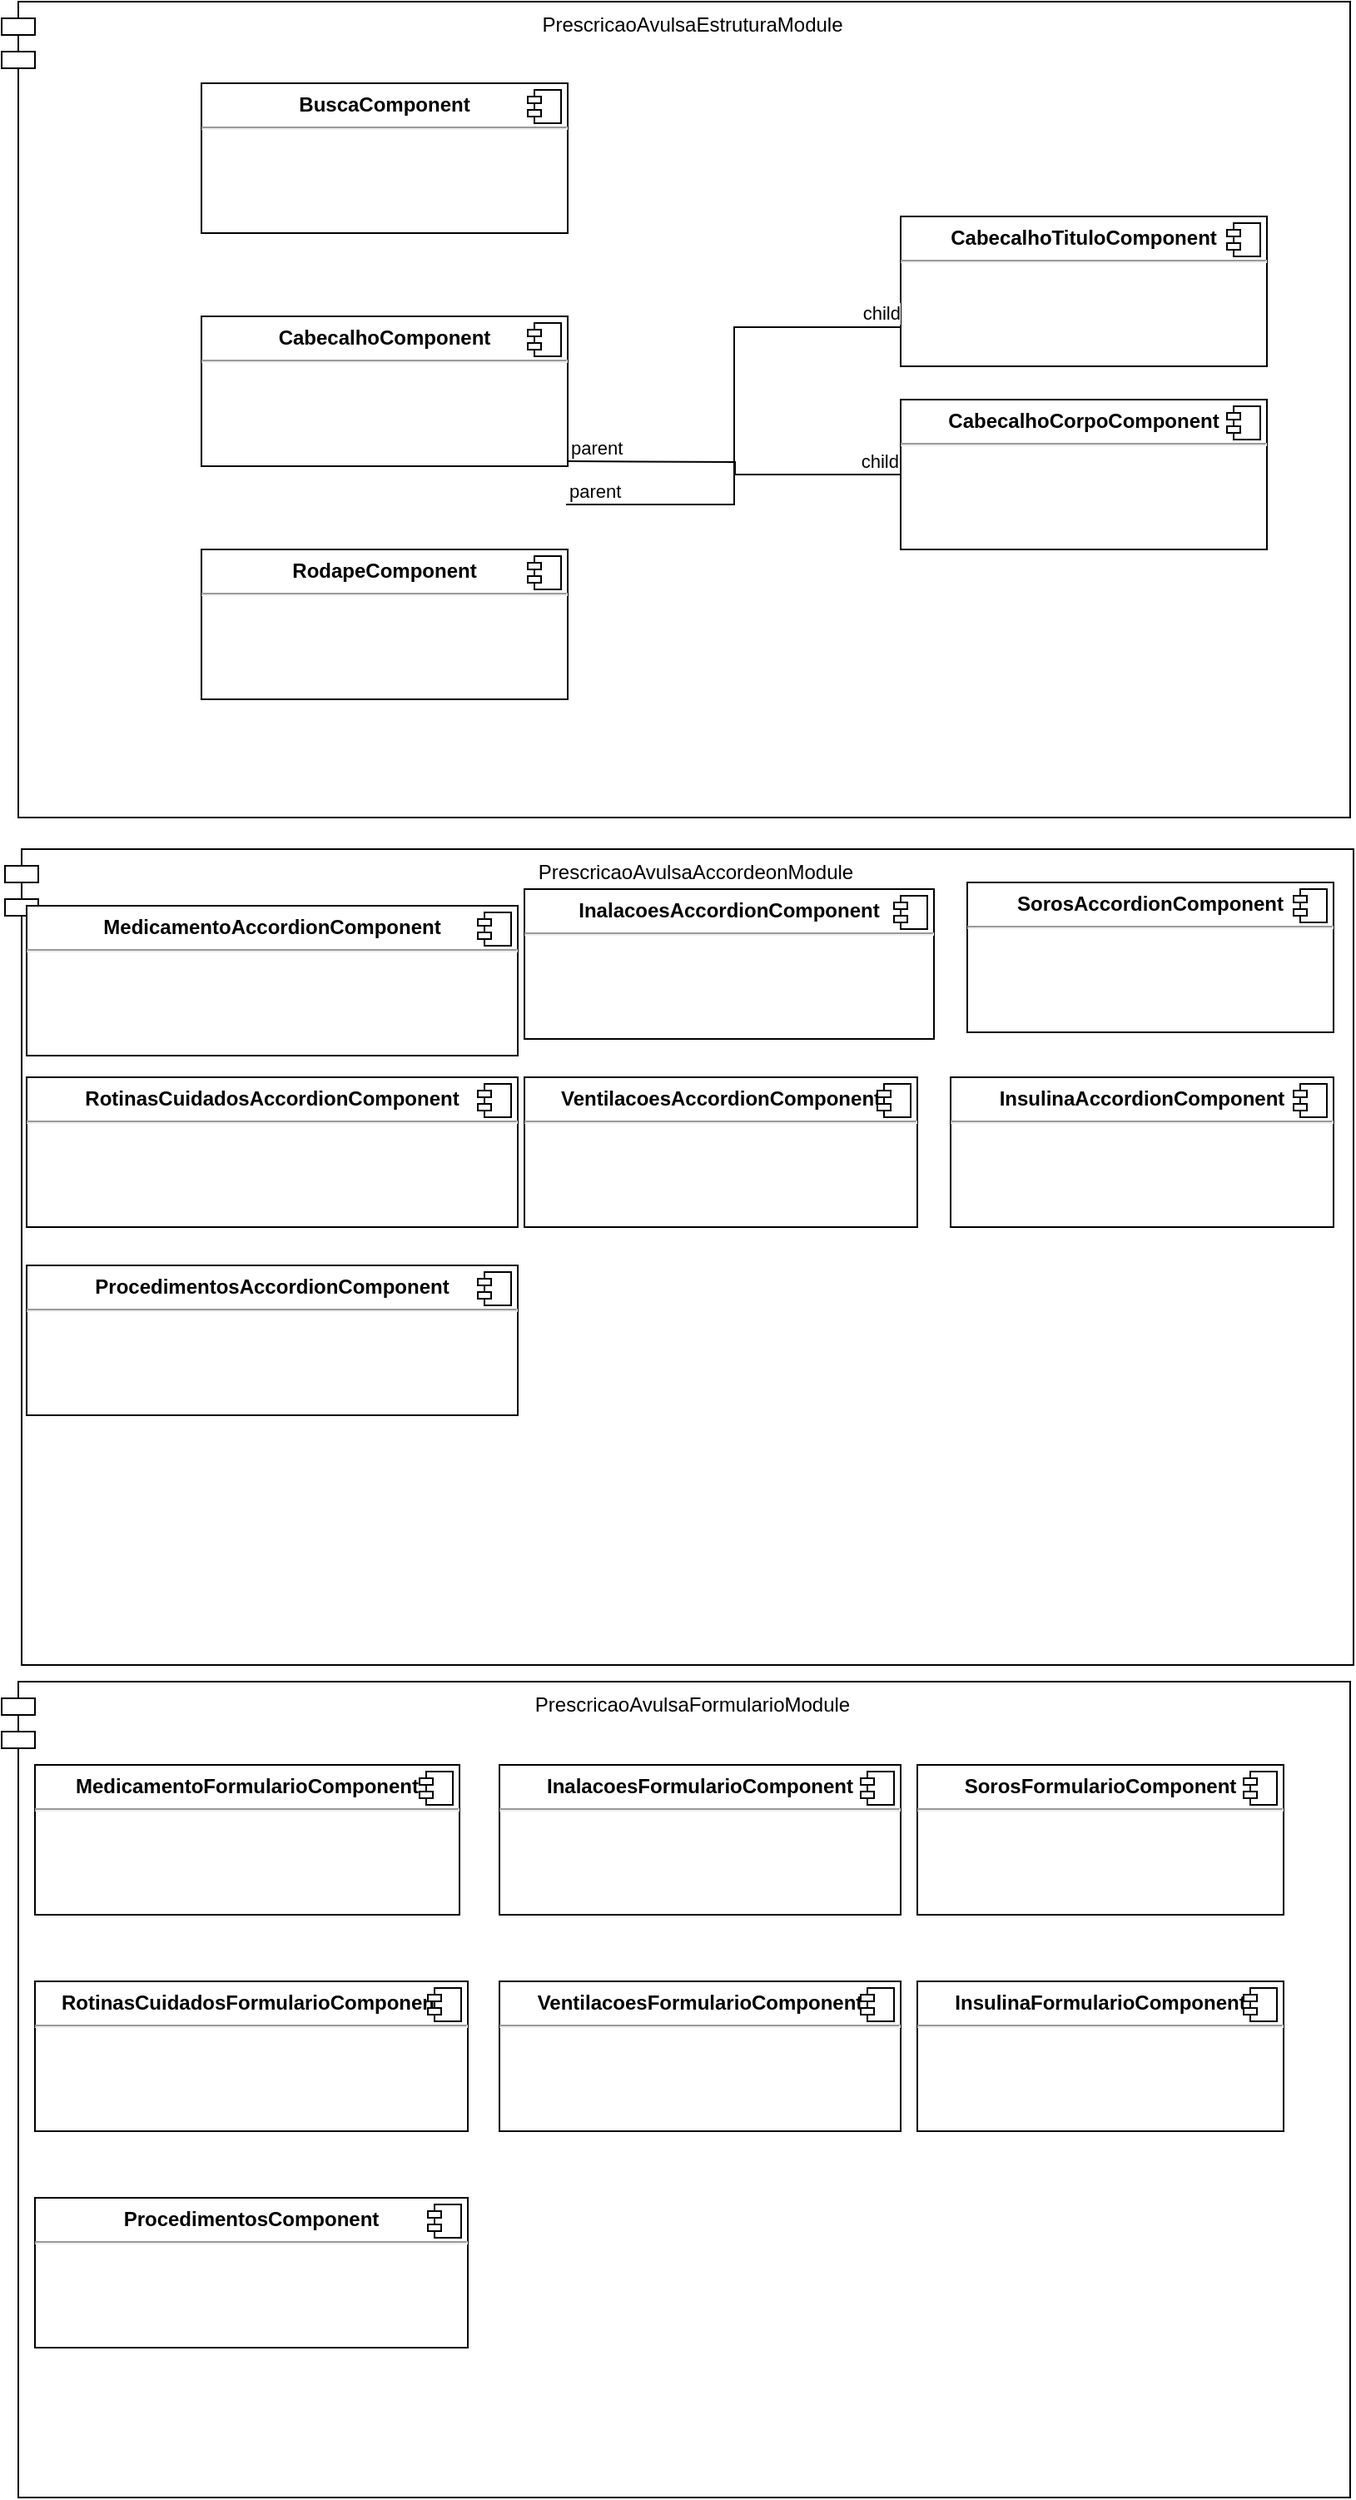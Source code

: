 <mxfile version="20.2.4" type="github"><diagram id="qlqrQ8tRjtu1ritACzjV" name="Página-1"><mxGraphModel dx="2181" dy="646" grid="1" gridSize="10" guides="1" tooltips="1" connect="1" arrows="1" fold="1" page="1" pageScale="1" pageWidth="827" pageHeight="1169" math="0" shadow="0"><root><mxCell id="0"/><mxCell id="1" parent="0"/><mxCell id="EhoqWdMSPW2L86Gc-47y-85" value="PrescricaoAvulsaAccordeonModule&#10;" style="shape=module;align=left;spacingLeft=20;align=center;verticalAlign=top;" vertex="1" parent="1"><mxGeometry x="-8" y="630" width="810" height="490" as="geometry"/></mxCell><mxCell id="EhoqWdMSPW2L86Gc-47y-18" value="PrescricaoAvulsaEstruturaModule" style="shape=module;align=left;spacingLeft=20;align=center;verticalAlign=top;" vertex="1" parent="1"><mxGeometry x="-10" y="121" width="810" height="490" as="geometry"/></mxCell><mxCell id="EhoqWdMSPW2L86Gc-47y-19" value="&lt;p style=&quot;margin:0px;margin-top:6px;text-align:center;&quot;&gt;&lt;b&gt;BuscaComponent&lt;/b&gt;&lt;/p&gt;&lt;hr&gt;&lt;p style=&quot;margin:0px;margin-left:8px;&quot;&gt;&lt;br&gt;&lt;/p&gt;" style="align=left;overflow=fill;html=1;dropTarget=0;" vertex="1" parent="1"><mxGeometry x="110" y="170" width="220" height="90" as="geometry"/></mxCell><mxCell id="EhoqWdMSPW2L86Gc-47y-20" value="" style="shape=component;jettyWidth=8;jettyHeight=4;" vertex="1" parent="EhoqWdMSPW2L86Gc-47y-19"><mxGeometry x="1" width="20" height="20" relative="1" as="geometry"><mxPoint x="-24" y="4" as="offset"/></mxGeometry></mxCell><mxCell id="EhoqWdMSPW2L86Gc-47y-21" value="&lt;p style=&quot;margin:0px;margin-top:6px;text-align:center;&quot;&gt;&lt;b&gt;RodapeComponent&lt;/b&gt;&lt;/p&gt;&lt;hr&gt;&lt;p style=&quot;margin:0px;margin-left:8px;&quot;&gt;&lt;br&gt;&lt;/p&gt;" style="align=left;overflow=fill;html=1;dropTarget=0;" vertex="1" parent="1"><mxGeometry x="110" y="450" width="220" height="90" as="geometry"/></mxCell><mxCell id="EhoqWdMSPW2L86Gc-47y-22" value="" style="shape=component;jettyWidth=8;jettyHeight=4;" vertex="1" parent="EhoqWdMSPW2L86Gc-47y-21"><mxGeometry x="1" width="20" height="20" relative="1" as="geometry"><mxPoint x="-24" y="4" as="offset"/></mxGeometry></mxCell><mxCell id="EhoqWdMSPW2L86Gc-47y-23" value="&lt;p style=&quot;margin:0px;margin-top:6px;text-align:center;&quot;&gt;&lt;b&gt;CabecalhoComponent&lt;/b&gt;&lt;/p&gt;&lt;hr&gt;&lt;p style=&quot;margin:0px;margin-left:8px;&quot;&gt;&lt;br&gt;&lt;/p&gt;" style="align=left;overflow=fill;html=1;dropTarget=0;" vertex="1" parent="1"><mxGeometry x="110" y="310" width="220" height="90" as="geometry"/></mxCell><mxCell id="EhoqWdMSPW2L86Gc-47y-24" value="" style="shape=component;jettyWidth=8;jettyHeight=4;" vertex="1" parent="EhoqWdMSPW2L86Gc-47y-23"><mxGeometry x="1" width="20" height="20" relative="1" as="geometry"><mxPoint x="-24" y="4" as="offset"/></mxGeometry></mxCell><mxCell id="EhoqWdMSPW2L86Gc-47y-25" value="&lt;p style=&quot;margin:0px;margin-top:6px;text-align:center;&quot;&gt;&lt;b&gt;CabecalhoTituloComponent&lt;/b&gt;&lt;/p&gt;&lt;hr&gt;&lt;p style=&quot;margin:0px;margin-left:8px;&quot;&gt;&lt;br&gt;&lt;/p&gt;" style="align=left;overflow=fill;html=1;dropTarget=0;" vertex="1" parent="1"><mxGeometry x="530" y="250" width="220" height="90" as="geometry"/></mxCell><mxCell id="EhoqWdMSPW2L86Gc-47y-26" value="" style="shape=component;jettyWidth=8;jettyHeight=4;" vertex="1" parent="EhoqWdMSPW2L86Gc-47y-25"><mxGeometry x="1" width="20" height="20" relative="1" as="geometry"><mxPoint x="-24" y="4" as="offset"/></mxGeometry></mxCell><mxCell id="EhoqWdMSPW2L86Gc-47y-27" value="&lt;p style=&quot;margin:0px;margin-top:6px;text-align:center;&quot;&gt;&lt;b&gt;CabecalhoCorpoComponent&lt;/b&gt;&lt;/p&gt;&lt;hr&gt;&lt;p style=&quot;margin:0px;margin-left:8px;&quot;&gt;&lt;br&gt;&lt;/p&gt;" style="align=left;overflow=fill;html=1;dropTarget=0;" vertex="1" parent="1"><mxGeometry x="530" y="360" width="220" height="90" as="geometry"/></mxCell><mxCell id="EhoqWdMSPW2L86Gc-47y-28" value="" style="shape=component;jettyWidth=8;jettyHeight=4;" vertex="1" parent="EhoqWdMSPW2L86Gc-47y-27"><mxGeometry x="1" width="20" height="20" relative="1" as="geometry"><mxPoint x="-24" y="4" as="offset"/></mxGeometry></mxCell><mxCell id="EhoqWdMSPW2L86Gc-47y-62" value="" style="endArrow=none;html=1;edgeStyle=orthogonalEdgeStyle;rounded=0;entryX=0;entryY=0.75;entryDx=0;entryDy=0;" edge="1" parent="1"><mxGeometry relative="1" as="geometry"><mxPoint x="329" y="423" as="sourcePoint"/><mxPoint x="530" y="316.5" as="targetPoint"/><Array as="points"><mxPoint x="430" y="423"/></Array></mxGeometry></mxCell><mxCell id="EhoqWdMSPW2L86Gc-47y-63" value="parent" style="edgeLabel;resizable=0;html=1;align=left;verticalAlign=bottom;" connectable="0" vertex="1" parent="EhoqWdMSPW2L86Gc-47y-62"><mxGeometry x="-1" relative="1" as="geometry"/></mxCell><mxCell id="EhoqWdMSPW2L86Gc-47y-64" value="child" style="edgeLabel;resizable=0;html=1;align=right;verticalAlign=bottom;" connectable="0" vertex="1" parent="EhoqWdMSPW2L86Gc-47y-62"><mxGeometry x="1" relative="1" as="geometry"/></mxCell><mxCell id="EhoqWdMSPW2L86Gc-47y-69" value="&lt;p style=&quot;margin:0px;margin-top:6px;text-align:center;&quot;&gt;&lt;b&gt;MedicamentoAccordionComponent&lt;/b&gt;&lt;/p&gt;&lt;hr&gt;&lt;p style=&quot;margin:0px;margin-left:8px;&quot;&gt;&lt;br&gt;&lt;/p&gt;" style="align=left;overflow=fill;html=1;dropTarget=0;" vertex="1" parent="1"><mxGeometry x="5" y="664" width="295" height="90" as="geometry"/></mxCell><mxCell id="EhoqWdMSPW2L86Gc-47y-70" value="" style="shape=component;jettyWidth=8;jettyHeight=4;" vertex="1" parent="EhoqWdMSPW2L86Gc-47y-69"><mxGeometry x="1" width="20" height="20" relative="1" as="geometry"><mxPoint x="-24" y="4" as="offset"/></mxGeometry></mxCell><mxCell id="EhoqWdMSPW2L86Gc-47y-71" value="&lt;p style=&quot;margin:0px;margin-top:6px;text-align:center;&quot;&gt;&lt;b&gt;InalacoesAccordionComponent&lt;/b&gt;&lt;/p&gt;&lt;hr&gt;&lt;p style=&quot;margin:0px;margin-left:8px;&quot;&gt;&lt;br&gt;&lt;/p&gt;" style="align=left;overflow=fill;html=1;dropTarget=0;" vertex="1" parent="1"><mxGeometry x="304" y="654" width="246" height="90" as="geometry"/></mxCell><mxCell id="EhoqWdMSPW2L86Gc-47y-72" value="" style="shape=component;jettyWidth=8;jettyHeight=4;" vertex="1" parent="EhoqWdMSPW2L86Gc-47y-71"><mxGeometry x="1" width="20" height="20" relative="1" as="geometry"><mxPoint x="-24" y="4" as="offset"/></mxGeometry></mxCell><mxCell id="EhoqWdMSPW2L86Gc-47y-73" value="&lt;p style=&quot;margin:0px;margin-top:6px;text-align:center;&quot;&gt;&lt;b&gt;SorosAccordionComponent&lt;/b&gt;&lt;/p&gt;&lt;hr&gt;&lt;p style=&quot;margin:0px;margin-left:8px;&quot;&gt;&lt;br&gt;&lt;/p&gt;" style="align=left;overflow=fill;html=1;dropTarget=0;" vertex="1" parent="1"><mxGeometry x="570" y="650" width="220" height="90" as="geometry"/></mxCell><mxCell id="EhoqWdMSPW2L86Gc-47y-74" value="" style="shape=component;jettyWidth=8;jettyHeight=4;" vertex="1" parent="EhoqWdMSPW2L86Gc-47y-73"><mxGeometry x="1" width="20" height="20" relative="1" as="geometry"><mxPoint x="-24" y="4" as="offset"/></mxGeometry></mxCell><mxCell id="EhoqWdMSPW2L86Gc-47y-75" value="&lt;p style=&quot;margin:0px;margin-top:6px;text-align:center;&quot;&gt;&lt;b&gt;RotinasCuidadosAccordionComponent&lt;/b&gt;&lt;/p&gt;&lt;hr&gt;&lt;p style=&quot;margin:0px;margin-left:8px;&quot;&gt;&lt;br&gt;&lt;/p&gt;" style="align=left;overflow=fill;html=1;dropTarget=0;" vertex="1" parent="1"><mxGeometry x="5" y="767" width="295" height="90" as="geometry"/></mxCell><mxCell id="EhoqWdMSPW2L86Gc-47y-76" value="" style="shape=component;jettyWidth=8;jettyHeight=4;" vertex="1" parent="EhoqWdMSPW2L86Gc-47y-75"><mxGeometry x="1" width="20" height="20" relative="1" as="geometry"><mxPoint x="-24" y="4" as="offset"/></mxGeometry></mxCell><mxCell id="EhoqWdMSPW2L86Gc-47y-77" value="&lt;p style=&quot;margin:0px;margin-top:6px;text-align:center;&quot;&gt;&lt;b&gt;VentilacoesAccordionComponent&lt;/b&gt;&lt;/p&gt;&lt;hr&gt;&lt;p style=&quot;margin:0px;margin-left:8px;&quot;&gt;&lt;br&gt;&lt;/p&gt;" style="align=left;overflow=fill;html=1;dropTarget=0;" vertex="1" parent="1"><mxGeometry x="304" y="767" width="236" height="90" as="geometry"/></mxCell><mxCell id="EhoqWdMSPW2L86Gc-47y-78" value="" style="shape=component;jettyWidth=8;jettyHeight=4;" vertex="1" parent="EhoqWdMSPW2L86Gc-47y-77"><mxGeometry x="1" width="20" height="20" relative="1" as="geometry"><mxPoint x="-24" y="4" as="offset"/></mxGeometry></mxCell><mxCell id="EhoqWdMSPW2L86Gc-47y-79" value="&lt;p style=&quot;margin:0px;margin-top:6px;text-align:center;&quot;&gt;&lt;b&gt;InsulinaAccordionComponent&lt;/b&gt;&lt;/p&gt;&lt;hr&gt;&lt;p style=&quot;margin:0px;margin-left:8px;&quot;&gt;&lt;br&gt;&lt;/p&gt;" style="align=left;overflow=fill;html=1;dropTarget=0;" vertex="1" parent="1"><mxGeometry x="560" y="767" width="230" height="90" as="geometry"/></mxCell><mxCell id="EhoqWdMSPW2L86Gc-47y-80" value="" style="shape=component;jettyWidth=8;jettyHeight=4;" vertex="1" parent="EhoqWdMSPW2L86Gc-47y-79"><mxGeometry x="1" width="20" height="20" relative="1" as="geometry"><mxPoint x="-24" y="4" as="offset"/></mxGeometry></mxCell><mxCell id="EhoqWdMSPW2L86Gc-47y-81" value="&lt;p style=&quot;margin:0px;margin-top:6px;text-align:center;&quot;&gt;&lt;b&gt;ProcedimentosAccordionComponent&lt;/b&gt;&lt;/p&gt;&lt;hr&gt;&lt;p style=&quot;margin:0px;margin-left:8px;&quot;&gt;&lt;br&gt;&lt;/p&gt;" style="align=left;overflow=fill;html=1;dropTarget=0;" vertex="1" parent="1"><mxGeometry x="5" y="880" width="295" height="90" as="geometry"/></mxCell><mxCell id="EhoqWdMSPW2L86Gc-47y-82" value="" style="shape=component;jettyWidth=8;jettyHeight=4;" vertex="1" parent="EhoqWdMSPW2L86Gc-47y-81"><mxGeometry x="1" width="20" height="20" relative="1" as="geometry"><mxPoint x="-24" y="4" as="offset"/></mxGeometry></mxCell><mxCell id="EhoqWdMSPW2L86Gc-47y-87" value="PrescricaoAvulsaFormularioModule" style="shape=module;align=left;spacingLeft=20;align=center;verticalAlign=top;" vertex="1" parent="1"><mxGeometry x="-10" y="1130" width="810" height="490" as="geometry"/></mxCell><mxCell id="EhoqWdMSPW2L86Gc-47y-102" value="&lt;p style=&quot;margin:0px;margin-top:6px;text-align:center;&quot;&gt;&lt;b&gt;MedicamentoFormularioComponent&lt;/b&gt;&lt;/p&gt;&lt;hr&gt;&lt;p style=&quot;margin:0px;margin-left:8px;&quot;&gt;&lt;br&gt;&lt;/p&gt;" style="align=left;overflow=fill;html=1;dropTarget=0;" vertex="1" parent="1"><mxGeometry x="10" y="1180" width="255" height="90" as="geometry"/></mxCell><mxCell id="EhoqWdMSPW2L86Gc-47y-103" value="" style="shape=component;jettyWidth=8;jettyHeight=4;" vertex="1" parent="EhoqWdMSPW2L86Gc-47y-102"><mxGeometry x="1" width="20" height="20" relative="1" as="geometry"><mxPoint x="-24" y="4" as="offset"/></mxGeometry></mxCell><mxCell id="EhoqWdMSPW2L86Gc-47y-104" value="&lt;p style=&quot;margin:0px;margin-top:6px;text-align:center;&quot;&gt;&lt;b&gt;InalacoesFormularioComponent&lt;/b&gt;&lt;/p&gt;&lt;hr&gt;&lt;p style=&quot;margin:0px;margin-left:8px;&quot;&gt;&lt;br&gt;&lt;/p&gt;" style="align=left;overflow=fill;html=1;dropTarget=0;" vertex="1" parent="1"><mxGeometry x="289" y="1180" width="241" height="90" as="geometry"/></mxCell><mxCell id="EhoqWdMSPW2L86Gc-47y-105" value="" style="shape=component;jettyWidth=8;jettyHeight=4;" vertex="1" parent="EhoqWdMSPW2L86Gc-47y-104"><mxGeometry x="1" width="20" height="20" relative="1" as="geometry"><mxPoint x="-24" y="4" as="offset"/></mxGeometry></mxCell><mxCell id="EhoqWdMSPW2L86Gc-47y-106" value="&lt;p style=&quot;margin:0px;margin-top:6px;text-align:center;&quot;&gt;&lt;b&gt;SorosFormularioComponent&lt;/b&gt;&lt;/p&gt;&lt;hr&gt;&lt;p style=&quot;margin:0px;margin-left:8px;&quot;&gt;&lt;br&gt;&lt;/p&gt;" style="align=left;overflow=fill;html=1;dropTarget=0;" vertex="1" parent="1"><mxGeometry x="540" y="1180" width="220" height="90" as="geometry"/></mxCell><mxCell id="EhoqWdMSPW2L86Gc-47y-107" value="" style="shape=component;jettyWidth=8;jettyHeight=4;" vertex="1" parent="EhoqWdMSPW2L86Gc-47y-106"><mxGeometry x="1" width="20" height="20" relative="1" as="geometry"><mxPoint x="-24" y="4" as="offset"/></mxGeometry></mxCell><mxCell id="EhoqWdMSPW2L86Gc-47y-108" value="&lt;p style=&quot;margin:0px;margin-top:6px;text-align:center;&quot;&gt;&lt;b&gt;RotinasCuidadosFormularioComponent&lt;/b&gt;&lt;/p&gt;&lt;hr&gt;&lt;p style=&quot;margin:0px;margin-left:8px;&quot;&gt;&lt;br&gt;&lt;/p&gt;" style="align=left;overflow=fill;html=1;dropTarget=0;" vertex="1" parent="1"><mxGeometry x="10" y="1310" width="260" height="90" as="geometry"/></mxCell><mxCell id="EhoqWdMSPW2L86Gc-47y-109" value="" style="shape=component;jettyWidth=8;jettyHeight=4;" vertex="1" parent="EhoqWdMSPW2L86Gc-47y-108"><mxGeometry x="1" width="20" height="20" relative="1" as="geometry"><mxPoint x="-24" y="4" as="offset"/></mxGeometry></mxCell><mxCell id="EhoqWdMSPW2L86Gc-47y-110" value="&lt;p style=&quot;margin:0px;margin-top:6px;text-align:center;&quot;&gt;&lt;b&gt;VentilacoesFormularioComponent&lt;/b&gt;&lt;/p&gt;&lt;hr&gt;&lt;p style=&quot;margin:0px;margin-left:8px;&quot;&gt;&lt;br&gt;&lt;/p&gt;" style="align=left;overflow=fill;html=1;dropTarget=0;" vertex="1" parent="1"><mxGeometry x="289" y="1310" width="241" height="90" as="geometry"/></mxCell><mxCell id="EhoqWdMSPW2L86Gc-47y-111" value="" style="shape=component;jettyWidth=8;jettyHeight=4;" vertex="1" parent="EhoqWdMSPW2L86Gc-47y-110"><mxGeometry x="1" width="20" height="20" relative="1" as="geometry"><mxPoint x="-24" y="4" as="offset"/></mxGeometry></mxCell><mxCell id="EhoqWdMSPW2L86Gc-47y-112" value="&lt;p style=&quot;margin:0px;margin-top:6px;text-align:center;&quot;&gt;&lt;b&gt;InsulinaFormularioComponent&lt;/b&gt;&lt;/p&gt;&lt;hr&gt;&lt;p style=&quot;margin:0px;margin-left:8px;&quot;&gt;&lt;br&gt;&lt;/p&gt;" style="align=left;overflow=fill;html=1;dropTarget=0;" vertex="1" parent="1"><mxGeometry x="540" y="1310" width="220" height="90" as="geometry"/></mxCell><mxCell id="EhoqWdMSPW2L86Gc-47y-113" value="" style="shape=component;jettyWidth=8;jettyHeight=4;" vertex="1" parent="EhoqWdMSPW2L86Gc-47y-112"><mxGeometry x="1" width="20" height="20" relative="1" as="geometry"><mxPoint x="-24" y="4" as="offset"/></mxGeometry></mxCell><mxCell id="EhoqWdMSPW2L86Gc-47y-114" value="&lt;p style=&quot;margin:0px;margin-top:6px;text-align:center;&quot;&gt;&lt;b&gt;ProcedimentosComponent&lt;/b&gt;&lt;/p&gt;&lt;hr&gt;&lt;p style=&quot;margin:0px;margin-left:8px;&quot;&gt;&lt;br&gt;&lt;/p&gt;" style="align=left;overflow=fill;html=1;dropTarget=0;" vertex="1" parent="1"><mxGeometry x="10" y="1440" width="260" height="90" as="geometry"/></mxCell><mxCell id="EhoqWdMSPW2L86Gc-47y-115" value="" style="shape=component;jettyWidth=8;jettyHeight=4;" vertex="1" parent="EhoqWdMSPW2L86Gc-47y-114"><mxGeometry x="1" width="20" height="20" relative="1" as="geometry"><mxPoint x="-24" y="4" as="offset"/></mxGeometry></mxCell><mxCell id="EhoqWdMSPW2L86Gc-47y-117" value="" style="endArrow=none;html=1;edgeStyle=orthogonalEdgeStyle;rounded=0;" edge="1" parent="1" target="EhoqWdMSPW2L86Gc-47y-27"><mxGeometry relative="1" as="geometry"><mxPoint x="330" y="397" as="sourcePoint"/><mxPoint x="490" y="397" as="targetPoint"/></mxGeometry></mxCell><mxCell id="EhoqWdMSPW2L86Gc-47y-118" value="parent" style="edgeLabel;resizable=0;html=1;align=left;verticalAlign=bottom;" connectable="0" vertex="1" parent="EhoqWdMSPW2L86Gc-47y-117"><mxGeometry x="-1" relative="1" as="geometry"/></mxCell><mxCell id="EhoqWdMSPW2L86Gc-47y-119" value="child" style="edgeLabel;resizable=0;html=1;align=right;verticalAlign=bottom;" connectable="0" vertex="1" parent="EhoqWdMSPW2L86Gc-47y-117"><mxGeometry x="1" relative="1" as="geometry"/></mxCell></root></mxGraphModel></diagram></mxfile>
